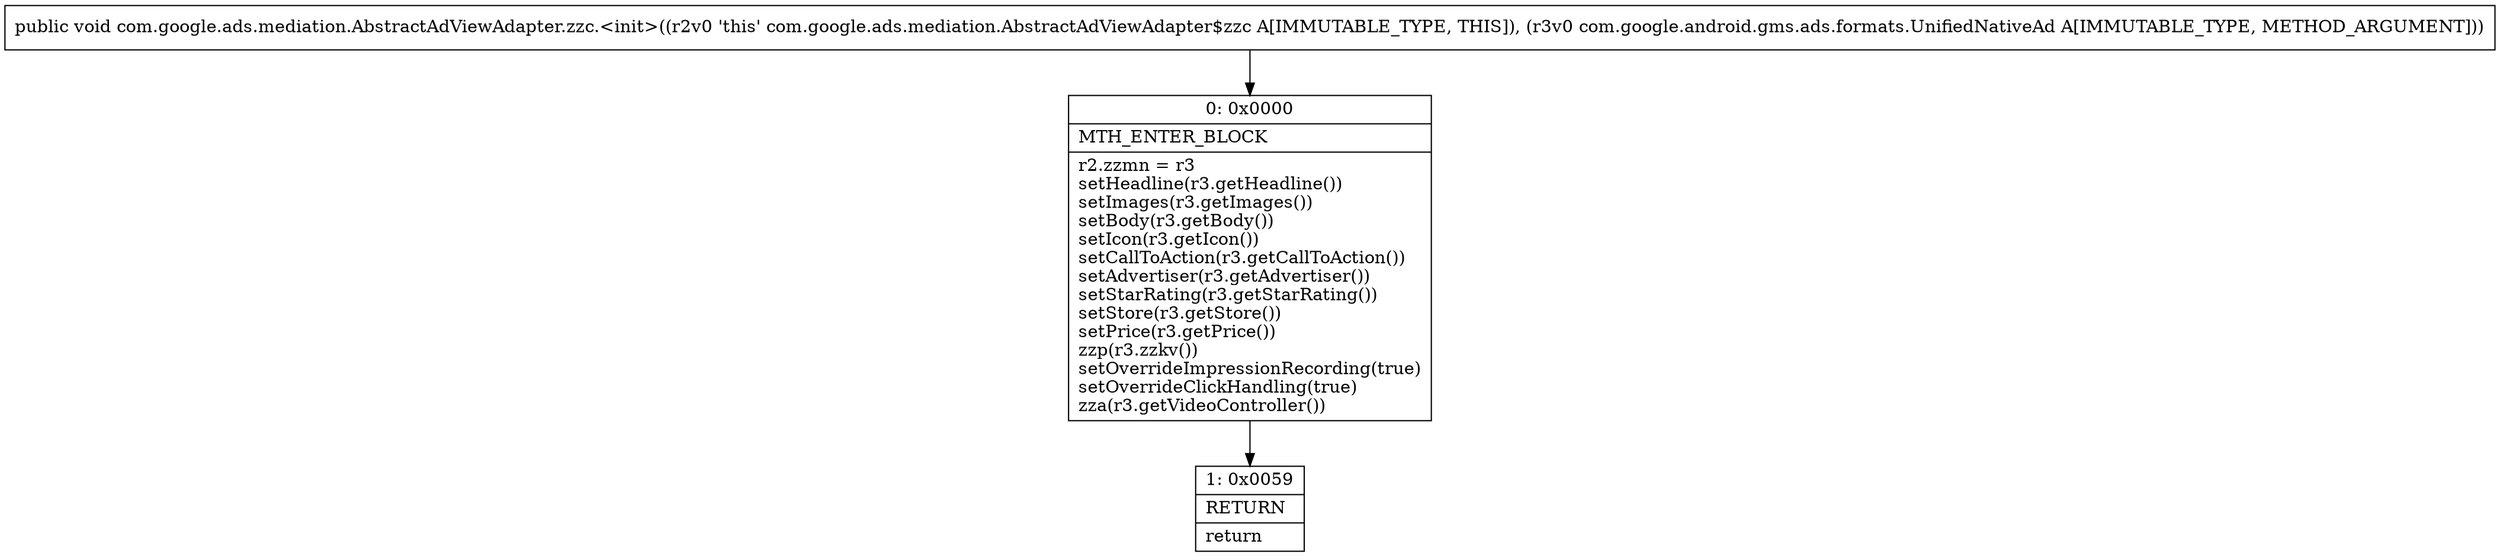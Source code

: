 digraph "CFG forcom.google.ads.mediation.AbstractAdViewAdapter.zzc.\<init\>(Lcom\/google\/android\/gms\/ads\/formats\/UnifiedNativeAd;)V" {
Node_0 [shape=record,label="{0\:\ 0x0000|MTH_ENTER_BLOCK\l|r2.zzmn = r3\lsetHeadline(r3.getHeadline())\lsetImages(r3.getImages())\lsetBody(r3.getBody())\lsetIcon(r3.getIcon())\lsetCallToAction(r3.getCallToAction())\lsetAdvertiser(r3.getAdvertiser())\lsetStarRating(r3.getStarRating())\lsetStore(r3.getStore())\lsetPrice(r3.getPrice())\lzzp(r3.zzkv())\lsetOverrideImpressionRecording(true)\lsetOverrideClickHandling(true)\lzza(r3.getVideoController())\l}"];
Node_1 [shape=record,label="{1\:\ 0x0059|RETURN\l|return\l}"];
MethodNode[shape=record,label="{public void com.google.ads.mediation.AbstractAdViewAdapter.zzc.\<init\>((r2v0 'this' com.google.ads.mediation.AbstractAdViewAdapter$zzc A[IMMUTABLE_TYPE, THIS]), (r3v0 com.google.android.gms.ads.formats.UnifiedNativeAd A[IMMUTABLE_TYPE, METHOD_ARGUMENT])) }"];
MethodNode -> Node_0;
Node_0 -> Node_1;
}

